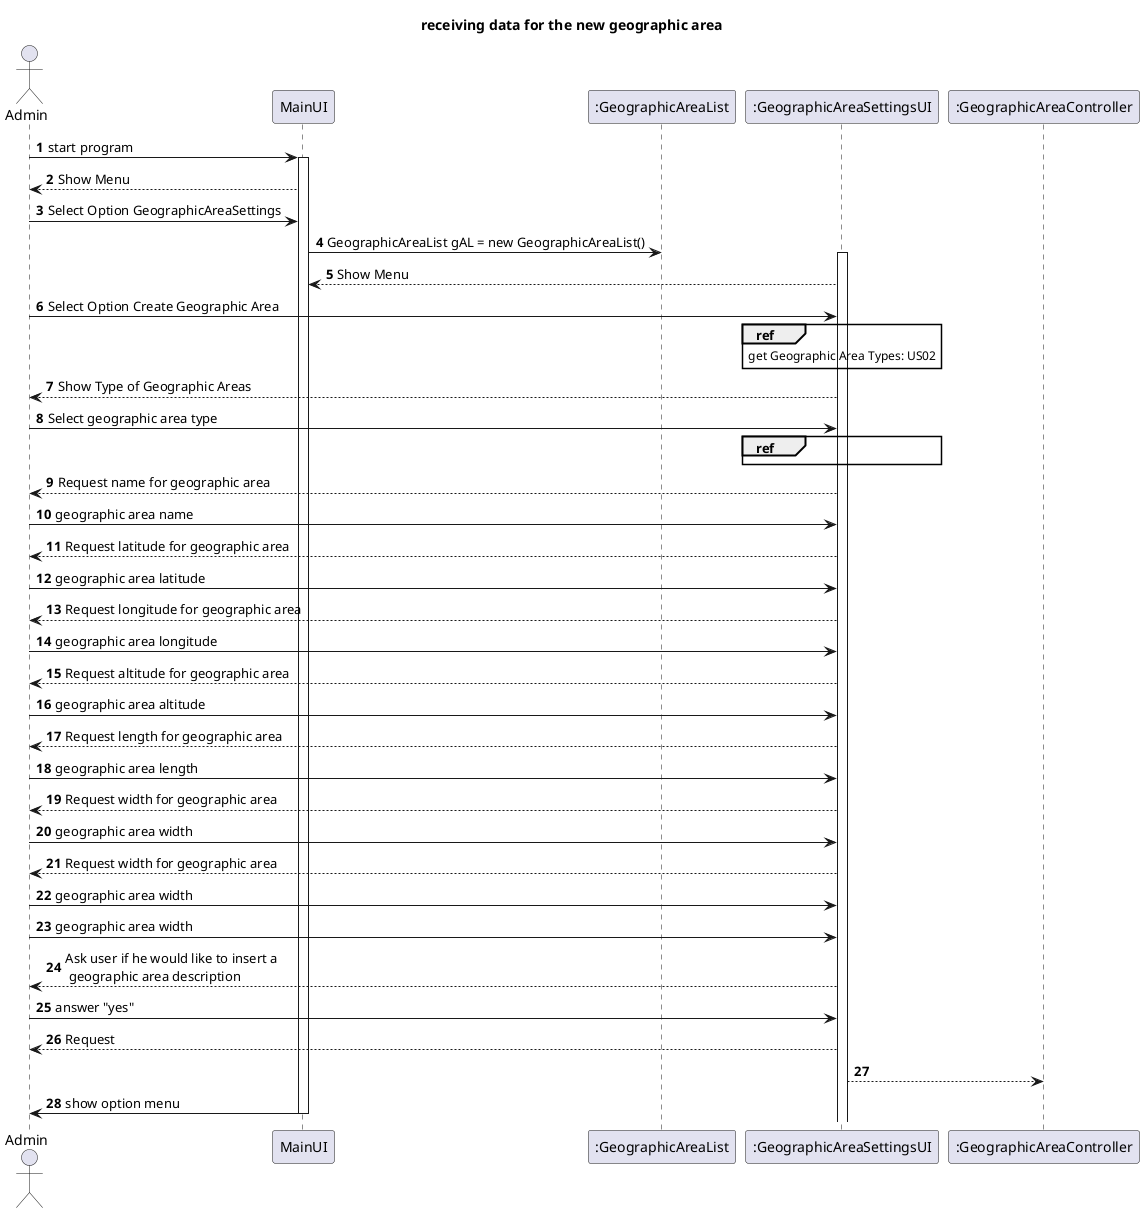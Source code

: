 @startuml

title US03 \n Create a Geographic Area \n Success Case

autonumber

actor Admin

Admin -> MainUI: start program
activate MainUI
MainUI --> Admin: Show Menu
Admin -> MainUI: Select Option GeographicAreaSettings
MainUI -> ":GeographicAreaList": GeographicAreaList gAL = new GeographicAreaList()
activate ":GeographicAreaSettingsUI"
":GeographicAreaSettingsUI" --> MainUI: Show Menu
Admin ->  ":GeographicAreaSettingsUI": Select Option Create Geographic Area
Ref over  ":GeographicAreaSettingsUI"
get Geographic Area Types: US02
end ref
":GeographicAreaSettingsUI" --> Admin: Show Type of Geographic Areas
 Admin ->  ":GeographicAreaSettingsUI": Select geographic area type
Ref over ":GeographicAreaSettingsUI":
Title: receiving data for the new geographic area
":GeographicAreaSettingsUI" --> Admin: Request name for geographic area
Admin -> ":GeographicAreaSettingsUI": geographic area name
":GeographicAreaSettingsUI" --> Admin: Request latitude for geographic area
Admin -> ":GeographicAreaSettingsUI": geographic area latitude
":GeographicAreaSettingsUI" --> Admin: Request longitude for geographic area
Admin -> ":GeographicAreaSettingsUI": geographic area longitude
":GeographicAreaSettingsUI" --> Admin: Request altitude for geographic area
Admin -> ":GeographicAreaSettingsUI": geographic area altitude
":GeographicAreaSettingsUI" --> Admin: Request length for geographic area
Admin -> ":GeographicAreaSettingsUI": geographic area length
":GeographicAreaSettingsUI" --> Admin: Request width for geographic area
Admin -> ":GeographicAreaSettingsUI": geographic area width
":GeographicAreaSettingsUI" --> Admin: Request width for geographic area
Admin -> ":GeographicAreaSettingsUI": geographic area width
Admin -> ":GeographicAreaSettingsUI": geographic area width
":GeographicAreaSettingsUI" --> Admin: Ask user if he would like to insert a \n geographic area description
Admin -> ":GeographicAreaSettingsUI": answer "yes"
":GeographicAreaSettingsUI" --> Admin: Request








":GeographicAreaSettingsUI" --> ":GeographicAreaController":






MainUI -> Admin: show option menu

deactivate MainUI


@enduml